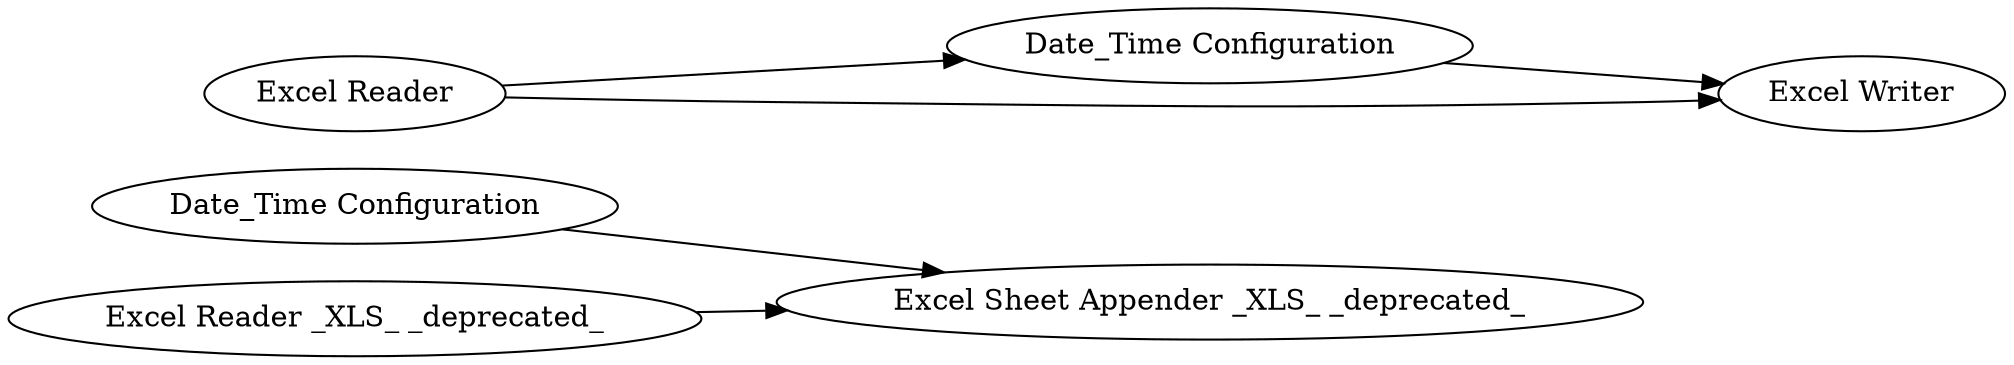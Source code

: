 digraph {
	9 -> 4
	3 -> 4
	88 -> 86
	77 -> 86
	77 -> 88
	86 [label="Excel Writer"]
	9 [label="Date_Time Configuration"]
	4 [label="Excel Sheet Appender _XLS_ _deprecated_"]
	88 [label="Date_Time Configuration"]
	77 [label="Excel Reader"]
	3 [label="Excel Reader _XLS_ _deprecated_"]
	rankdir=LR
}
